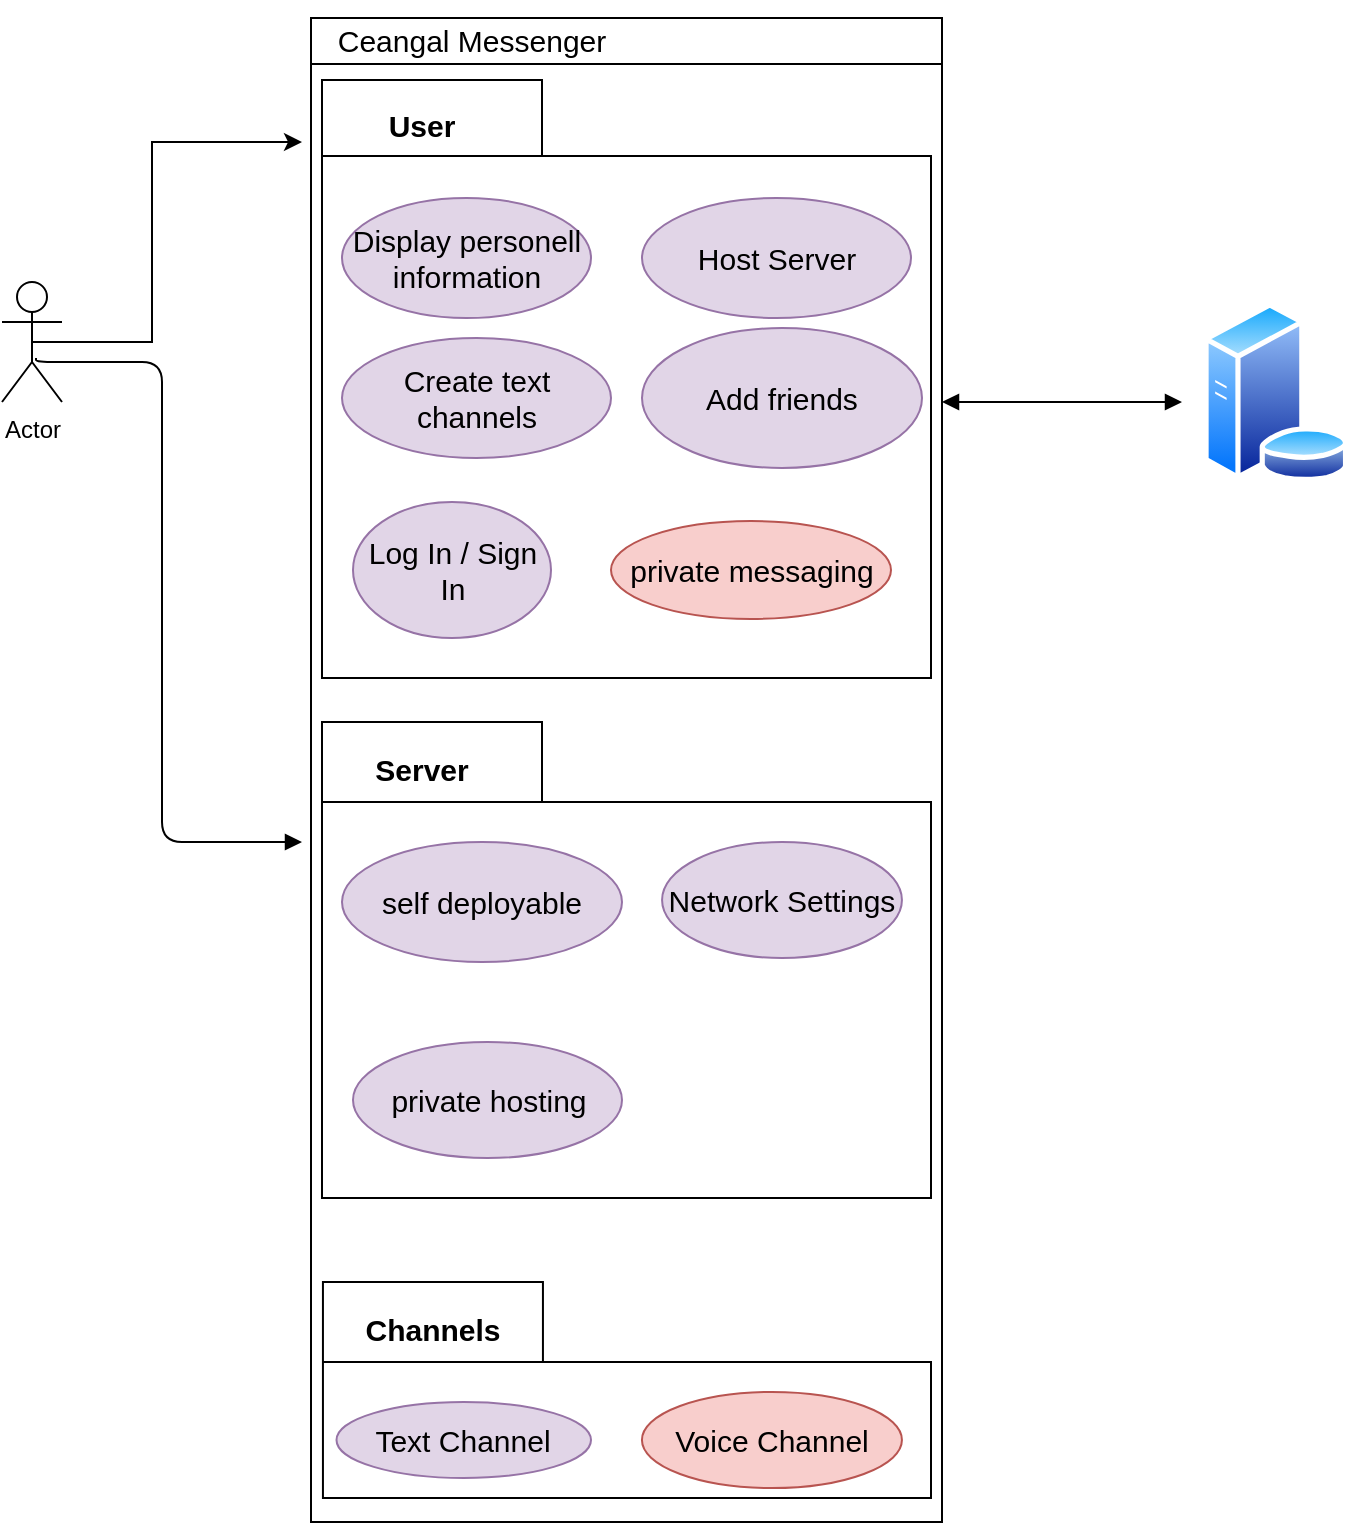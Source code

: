 <mxfile version="13.8.0" type="github">
  <diagram name="Page-1" id="e7e014a7-5840-1c2e-5031-d8a46d1fe8dd">
    <mxGraphModel dx="1422" dy="737" grid="1" gridSize="10" guides="1" tooltips="1" connect="1" arrows="1" fold="1" page="1" pageScale="1" pageWidth="1169" pageHeight="826" background="#ffffff" math="0" shadow="0">
      <root>
        <mxCell id="0" />
        <mxCell id="1" parent="0" />
        <mxCell id="2" value="" style="swimlane;whiteSpace=wrap;startSize=23;" parent="1" vertex="1">
          <mxGeometry x="164.5" y="128" width="315.5" height="752" as="geometry" />
        </mxCell>
        <mxCell id="8PeZUIdGhGYh7SXMZQBE-57" value="" style="shape=folder;fontStyle=1;spacingTop=10;tabWidth=110;tabHeight=38;tabPosition=left;html=1;strokeColor=#000000;fillColor=none;fontSize=15;" vertex="1" parent="2">
          <mxGeometry x="5.5" y="31" width="304.5" height="299" as="geometry" />
        </mxCell>
        <mxCell id="8PeZUIdGhGYh7SXMZQBE-59" value="User" style="text;align=center;fontStyle=1;verticalAlign=middle;spacingLeft=3;spacingRight=3;strokeColor=none;rotatable=0;points=[[0,0.5],[1,0.5]];portConstraint=eastwest;fillColor=none;fontSize=15;" vertex="1" parent="2">
          <mxGeometry x="15.5" y="40" width="80" height="26" as="geometry" />
        </mxCell>
        <mxCell id="8PeZUIdGhGYh7SXMZQBE-60" value="Display personell information" style="ellipse;whiteSpace=wrap;html=1;strokeColor=#9673a6;fillColor=#e1d5e7;fontSize=15;" vertex="1" parent="2">
          <mxGeometry x="15.5" y="90" width="124.5" height="60" as="geometry" />
        </mxCell>
        <mxCell id="8PeZUIdGhGYh7SXMZQBE-61" value="Host Server" style="ellipse;whiteSpace=wrap;html=1;strokeColor=#9673a6;fillColor=#e1d5e7;fontSize=15;" vertex="1" parent="2">
          <mxGeometry x="165.5" y="90" width="134.5" height="60" as="geometry" />
        </mxCell>
        <mxCell id="8PeZUIdGhGYh7SXMZQBE-62" value="Create text channels" style="ellipse;whiteSpace=wrap;html=1;strokeColor=#9673a6;fillColor=#e1d5e7;fontSize=15;" vertex="1" parent="2">
          <mxGeometry x="15.5" y="160" width="134.5" height="60" as="geometry" />
        </mxCell>
        <mxCell id="8PeZUIdGhGYh7SXMZQBE-63" value="Add friends" style="ellipse;whiteSpace=wrap;html=1;strokeColor=#9673a6;fillColor=#e1d5e7;fontSize=15;" vertex="1" parent="2">
          <mxGeometry x="165.5" y="155" width="140" height="70" as="geometry" />
        </mxCell>
        <mxCell id="8PeZUIdGhGYh7SXMZQBE-64" value="Log In / Sign In" style="ellipse;whiteSpace=wrap;html=1;strokeColor=#9673a6;fillColor=#e1d5e7;fontSize=15;" vertex="1" parent="2">
          <mxGeometry x="21" y="242" width="99" height="68" as="geometry" />
        </mxCell>
        <mxCell id="8PeZUIdGhGYh7SXMZQBE-65" value="" style="shape=folder;fontStyle=1;spacingTop=10;tabWidth=110;tabHeight=40;tabPosition=left;html=1;strokeColor=#000000;fillColor=none;fontSize=15;" vertex="1" parent="2">
          <mxGeometry x="5.5" y="352" width="304.5" height="238" as="geometry" />
        </mxCell>
        <mxCell id="8PeZUIdGhGYh7SXMZQBE-66" value="Server" style="text;align=center;fontStyle=1;verticalAlign=middle;spacingLeft=3;spacingRight=3;strokeColor=none;rotatable=0;points=[[0,0.5],[1,0.5]];portConstraint=eastwest;fillColor=none;fontSize=15;" vertex="1" parent="2">
          <mxGeometry x="15.5" y="362" width="80" height="26" as="geometry" />
        </mxCell>
        <mxCell id="8PeZUIdGhGYh7SXMZQBE-68" value="Network Settings" style="ellipse;whiteSpace=wrap;html=1;strokeColor=#9673a6;fillColor=#e1d5e7;fontSize=15;" vertex="1" parent="2">
          <mxGeometry x="175.53" y="412" width="119.94" height="58" as="geometry" />
        </mxCell>
        <mxCell id="8PeZUIdGhGYh7SXMZQBE-69" value="private hosting" style="ellipse;whiteSpace=wrap;html=1;strokeColor=#9673a6;fillColor=#e1d5e7;fontSize=15;" vertex="1" parent="2">
          <mxGeometry x="21" y="512" width="134.5" height="58" as="geometry" />
        </mxCell>
        <mxCell id="8PeZUIdGhGYh7SXMZQBE-70" value="private messaging" style="ellipse;whiteSpace=wrap;html=1;strokeColor=#b85450;fillColor=#f8cecc;fontSize=15;" vertex="1" parent="2">
          <mxGeometry x="150" y="251.5" width="140" height="49" as="geometry" />
        </mxCell>
        <mxCell id="8PeZUIdGhGYh7SXMZQBE-71" value="" style="shape=folder;fontStyle=1;spacingTop=10;tabWidth=110;tabHeight=40;tabPosition=left;html=1;strokeColor=#000000;fillColor=none;fontSize=15;" vertex="1" parent="2">
          <mxGeometry x="5.97" y="632" width="304.03" height="108" as="geometry" />
        </mxCell>
        <mxCell id="8PeZUIdGhGYh7SXMZQBE-73" value="Channels" style="text;align=center;fontStyle=1;verticalAlign=middle;spacingLeft=3;spacingRight=3;strokeColor=none;rotatable=0;points=[[0,0.5],[1,0.5]];portConstraint=eastwest;fillColor=none;fontSize=15;" vertex="1" parent="2">
          <mxGeometry x="21" y="642" width="80" height="26" as="geometry" />
        </mxCell>
        <mxCell id="8PeZUIdGhGYh7SXMZQBE-74" value="Text Channel" style="ellipse;whiteSpace=wrap;html=1;strokeColor=#9673a6;fillColor=#e1d5e7;fontSize=15;" vertex="1" parent="2">
          <mxGeometry x="12.75" y="692" width="127.25" height="38" as="geometry" />
        </mxCell>
        <mxCell id="8PeZUIdGhGYh7SXMZQBE-87" value="Voice Channel" style="ellipse;whiteSpace=wrap;html=1;strokeColor=#b85450;fillColor=#f8cecc;fontSize=15;" vertex="1" parent="2">
          <mxGeometry x="165.47" y="687" width="130" height="48" as="geometry" />
        </mxCell>
        <mxCell id="8PeZUIdGhGYh7SXMZQBE-43" value="Ceangal Messenger" style="text;html=1;align=center;verticalAlign=middle;whiteSpace=wrap;rounded=0;fontSize=15;" vertex="1" parent="2">
          <mxGeometry x="-4.5" y="-9" width="170" height="40" as="geometry" />
        </mxCell>
        <mxCell id="8PeZUIdGhGYh7SXMZQBE-46" style="edgeStyle=orthogonalEdgeStyle;rounded=0;orthogonalLoop=1;jettySize=auto;html=1;exitX=0.5;exitY=0.5;exitDx=0;exitDy=0;exitPerimeter=0;fontSize=15;" edge="1" parent="1" source="8PeZUIdGhGYh7SXMZQBE-42">
          <mxGeometry relative="1" as="geometry">
            <mxPoint x="160" y="190" as="targetPoint" />
            <Array as="points">
              <mxPoint x="85" y="290" />
              <mxPoint x="85" y="190" />
            </Array>
          </mxGeometry>
        </mxCell>
        <mxCell id="8PeZUIdGhGYh7SXMZQBE-42" value="Actor" style="shape=umlActor;verticalLabelPosition=bottom;verticalAlign=top;html=1;" vertex="1" parent="1">
          <mxGeometry x="10" y="260" width="30" height="60" as="geometry" />
        </mxCell>
        <mxCell id="8PeZUIdGhGYh7SXMZQBE-67" value="self deployable" style="ellipse;whiteSpace=wrap;html=1;strokeColor=#9673a6;fillColor=#e1d5e7;fontSize=15;" vertex="1" parent="1">
          <mxGeometry x="180" y="540" width="140" height="60" as="geometry" />
        </mxCell>
        <mxCell id="8PeZUIdGhGYh7SXMZQBE-84" value="" style="endArrow=block;endFill=1;html=1;edgeStyle=orthogonalEdgeStyle;align=left;verticalAlign=top;fontSize=15;exitX=0.567;exitY=0.633;exitDx=0;exitDy=0;exitPerimeter=0;" edge="1" parent="1" source="8PeZUIdGhGYh7SXMZQBE-42">
          <mxGeometry x="-1" relative="1" as="geometry">
            <mxPoint x="40" y="300" as="sourcePoint" />
            <mxPoint x="160" y="540" as="targetPoint" />
            <Array as="points">
              <mxPoint x="27" y="300" />
              <mxPoint x="90" y="300" />
              <mxPoint x="90" y="540" />
            </Array>
          </mxGeometry>
        </mxCell>
        <mxCell id="8PeZUIdGhGYh7SXMZQBE-92" value="" style="aspect=fixed;perimeter=ellipsePerimeter;html=1;align=center;shadow=0;dashed=0;spacingTop=3;image;image=img/lib/active_directory/database_server.svg;strokeColor=#000000;fillColor=none;fontSize=15;" vertex="1" parent="1">
          <mxGeometry x="610" y="270" width="73.8" height="90" as="geometry" />
        </mxCell>
        <mxCell id="8PeZUIdGhGYh7SXMZQBE-93" value="" style="endArrow=block;startArrow=block;endFill=1;startFill=1;html=1;fontSize=15;" edge="1" parent="1">
          <mxGeometry width="160" relative="1" as="geometry">
            <mxPoint x="480" y="320" as="sourcePoint" />
            <mxPoint x="600" y="320" as="targetPoint" />
          </mxGeometry>
        </mxCell>
      </root>
    </mxGraphModel>
  </diagram>
</mxfile>
